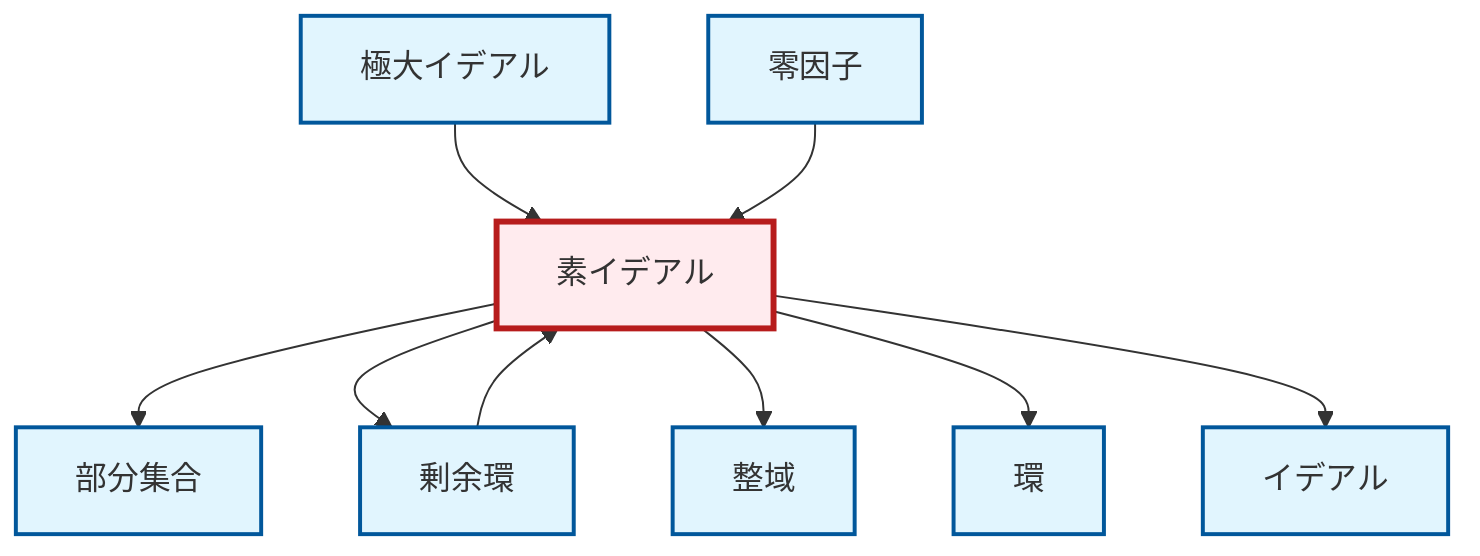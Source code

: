 graph TD
    classDef definition fill:#e1f5fe,stroke:#01579b,stroke-width:2px
    classDef theorem fill:#f3e5f5,stroke:#4a148c,stroke-width:2px
    classDef axiom fill:#fff3e0,stroke:#e65100,stroke-width:2px
    classDef example fill:#e8f5e9,stroke:#1b5e20,stroke-width:2px
    classDef current fill:#ffebee,stroke:#b71c1c,stroke-width:3px
    def-ring["環"]:::definition
    def-maximal-ideal["極大イデアル"]:::definition
    def-ideal["イデアル"]:::definition
    def-integral-domain["整域"]:::definition
    def-zero-divisor["零因子"]:::definition
    def-prime-ideal["素イデアル"]:::definition
    def-subset["部分集合"]:::definition
    def-quotient-ring["剰余環"]:::definition
    def-prime-ideal --> def-subset
    def-prime-ideal --> def-quotient-ring
    def-prime-ideal --> def-integral-domain
    def-prime-ideal --> def-ring
    def-maximal-ideal --> def-prime-ideal
    def-quotient-ring --> def-prime-ideal
    def-zero-divisor --> def-prime-ideal
    def-prime-ideal --> def-ideal
    class def-prime-ideal current